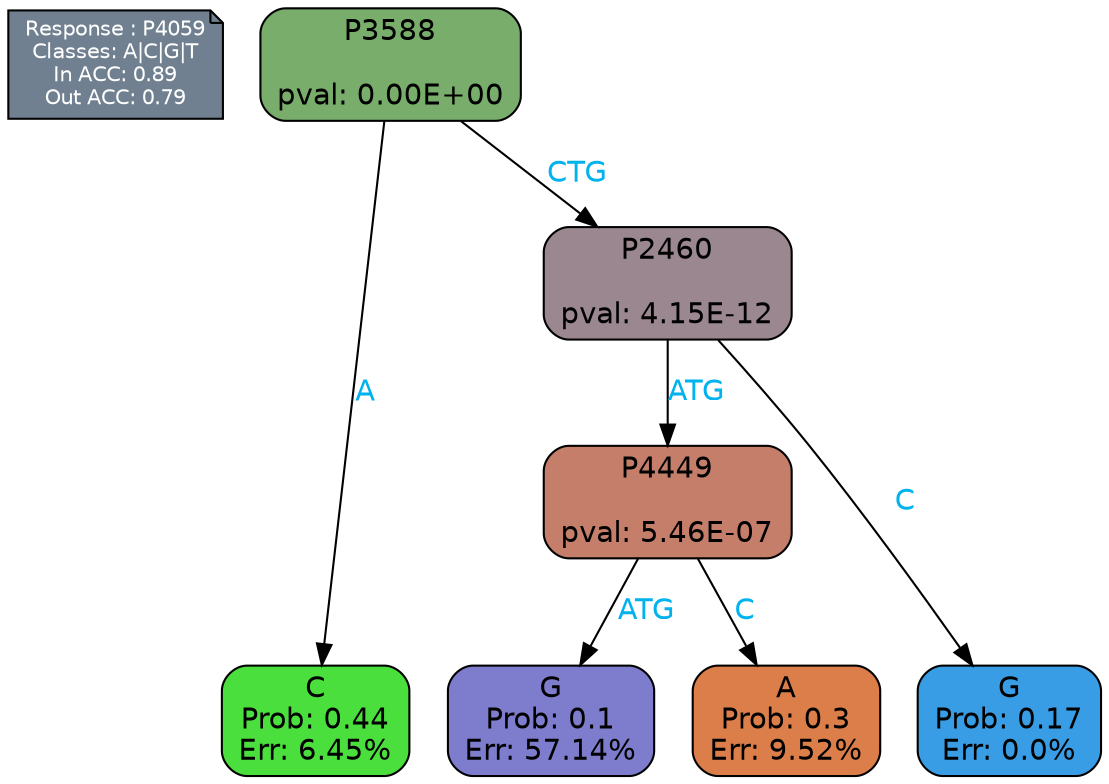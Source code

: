 digraph Tree {
node [shape=box, style="filled, rounded", color="black", fontname=helvetica] ;
graph [ranksep=equally, splines=polylines, bgcolor=transparent, dpi=600] ;
edge [fontname=helvetica] ;
LEGEND [label="Response : P4059
Classes: A|C|G|T
In ACC: 0.89
Out ACC: 0.79
",shape=note,align=left,style=filled,fillcolor="slategray",fontcolor="white",fontsize=10];1 [label="P3588

pval: 0.00E+00", fillcolor="#78ad6b"] ;
2 [label="C
Prob: 0.44
Err: 6.45%", fillcolor="#4bdf3e"] ;
3 [label="P2460

pval: 4.15E-12", fillcolor="#9a878f"] ;
4 [label="P4449

pval: 5.46E-07", fillcolor="#c47e6a"] ;
5 [label="G
Prob: 0.1
Err: 57.14%", fillcolor="#7e7ccc"] ;
6 [label="A
Prob: 0.3
Err: 9.52%", fillcolor="#dc7e49"] ;
7 [label="G
Prob: 0.17
Err: 0.0%", fillcolor="#399de5"] ;
1 -> 2 [label="A",fontcolor=deepskyblue2] ;
1 -> 3 [label="CTG",fontcolor=deepskyblue2] ;
3 -> 4 [label="ATG",fontcolor=deepskyblue2] ;
3 -> 7 [label="C",fontcolor=deepskyblue2] ;
4 -> 5 [label="ATG",fontcolor=deepskyblue2] ;
4 -> 6 [label="C",fontcolor=deepskyblue2] ;
{rank = same; 2;5;6;7;}{rank = same; LEGEND;1;}}